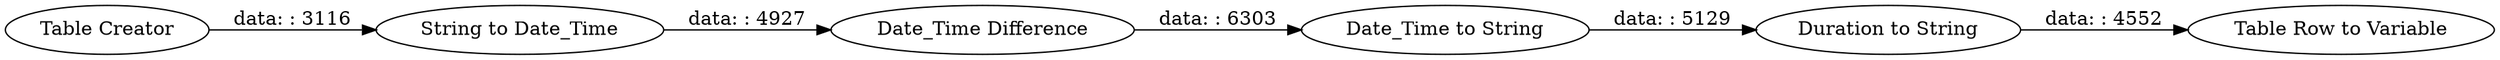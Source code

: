 digraph {
	"5467480970439546029_2" [label="Date_Time Difference"]
	"5467480970439546029_4" [label="Table Row to Variable"]
	"5467480970439546029_5" [label="Date_Time to String"]
	"5467480970439546029_3" [label="String to Date_Time"]
	"5467480970439546029_6" [label="Duration to String"]
	"5467480970439546029_1" [label="Table Creator"]
	"5467480970439546029_1" -> "5467480970439546029_3" [label="data: : 3116"]
	"5467480970439546029_2" -> "5467480970439546029_5" [label="data: : 6303"]
	"5467480970439546029_3" -> "5467480970439546029_2" [label="data: : 4927"]
	"5467480970439546029_6" -> "5467480970439546029_4" [label="data: : 4552"]
	"5467480970439546029_5" -> "5467480970439546029_6" [label="data: : 5129"]
	rankdir=LR
}
